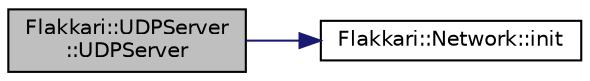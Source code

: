 digraph "Flakkari::UDPServer::UDPServer"
{
 // LATEX_PDF_SIZE
  edge [fontname="Helvetica",fontsize="10",labelfontname="Helvetica",labelfontsize="10"];
  node [fontname="Helvetica",fontsize="10",shape=record];
  rankdir="LR";
  Node1 [label="Flakkari::UDPServer\l::UDPServer",height=0.2,width=0.4,color="black", fillcolor="grey75", style="filled", fontcolor="black",tooltip="Construct a new UDPServer object."];
  Node1 -> Node2 [color="midnightblue",fontsize="10",style="solid",fontname="Helvetica"];
  Node2 [label="Flakkari::Network::init",height=0.2,width=0.4,color="black", fillcolor="white", style="filled",URL="$db/db0/namespaceFlakkari_1_1Network.html#abc911a84c51081d6a333fae2eca8a773",tooltip="Initialize the network. This function is only used by Windows."];
}
